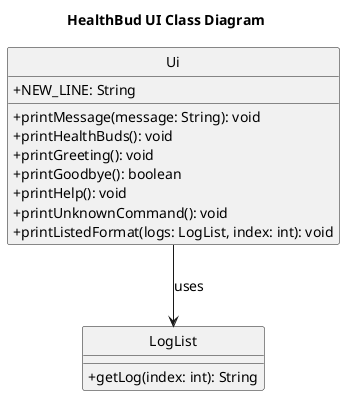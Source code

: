 @startuml
skinparam classAttributeIconSize 0
hide circle
title HealthBud UI Class Diagram
skinparam defaultFontSize 14
skinparam arrowThickness 1

class Ui {
  +NEW_LINE: String
  +printMessage(message: String): void
  +printHealthBuds(): void
  +printGreeting(): void
  +printGoodbye(): boolean
  +printHelp(): void
  +printUnknownCommand(): void
  +printListedFormat(logs: LogList, index: int): void
}

class LogList {
  +getLog(index: int): String
}

Ui --> LogList : uses

@enduml